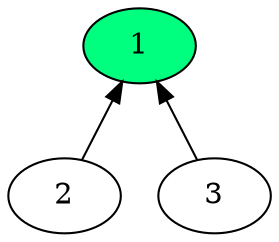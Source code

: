 digraph time_source_tree {
  rankdir="BT";
  "2" -> "1";
  "3" -> "1";
  "1" [fillcolor="yellow" style="filled"];
  "1" [rank="source" fillcolor="#00FF7F" style="filled"];
}
